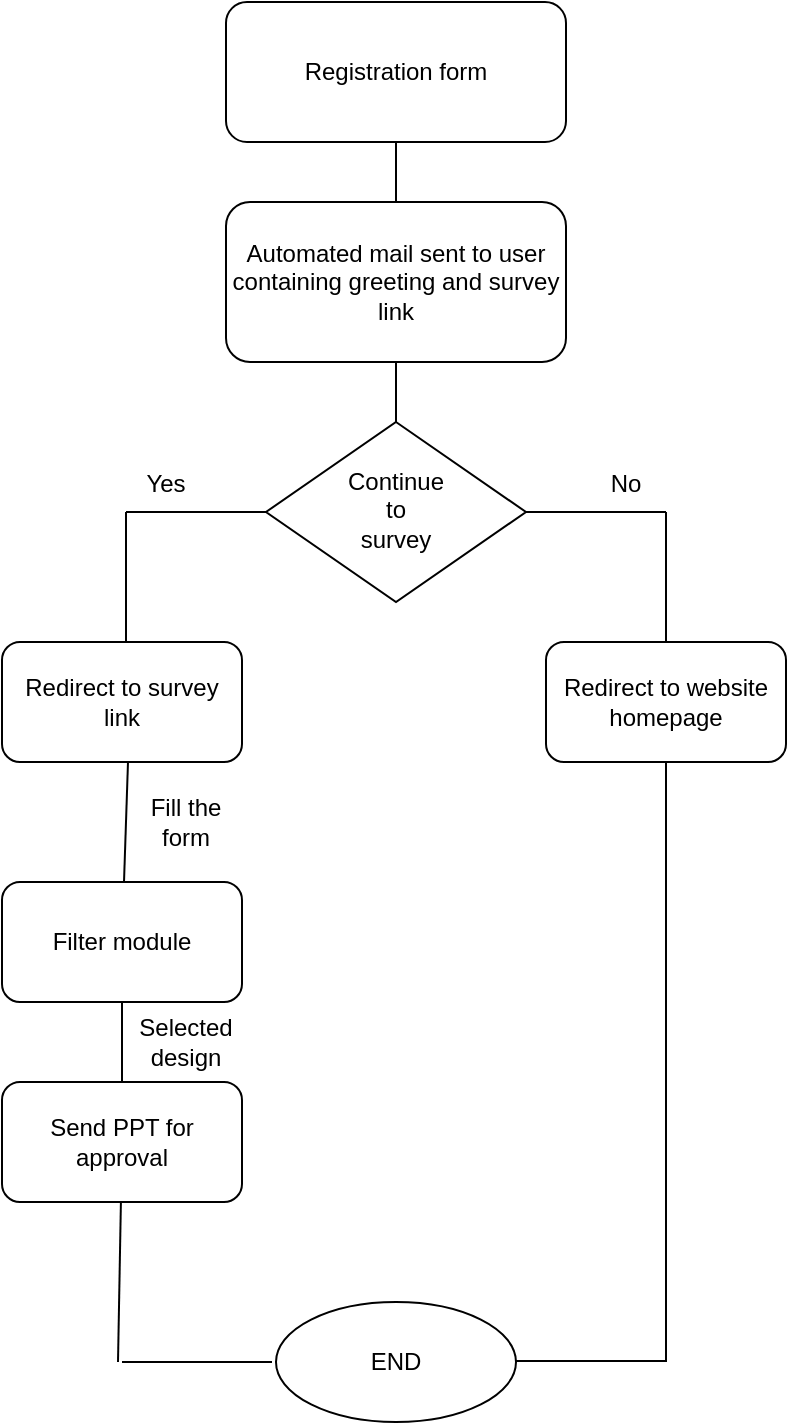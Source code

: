<mxfile version="10.8.9" type="device"><diagram id="7vIgmghTpjk0umqZ5VDl" name="Page-1"><mxGraphModel dx="1838" dy="581" grid="1" gridSize="10" guides="1" tooltips="1" connect="1" arrows="1" fold="1" page="1" pageScale="1" pageWidth="850" pageHeight="1100" math="0" shadow="0"><root><mxCell id="0"/><mxCell id="1" parent="0"/><mxCell id="ZXHwWq6dlOikaNr6sRRm-1" value="Registration form" style="rounded=1;whiteSpace=wrap;html=1;" vertex="1" parent="1"><mxGeometry x="-490" y="30" width="170" height="70" as="geometry"/></mxCell><mxCell id="ZXHwWq6dlOikaNr6sRRm-2" value="" style="rhombus;whiteSpace=wrap;html=1;" vertex="1" parent="1"><mxGeometry x="-470" y="240" width="130" height="90" as="geometry"/></mxCell><mxCell id="ZXHwWq6dlOikaNr6sRRm-3" value="Automated mail sent to user containing greeting and survey link" style="rounded=1;whiteSpace=wrap;html=1;spacingRight=2;spacingLeft=2;" vertex="1" parent="1"><mxGeometry x="-490" y="130" width="170" height="80" as="geometry"/></mxCell><mxCell id="ZXHwWq6dlOikaNr6sRRm-4" value="" style="endArrow=none;html=1;exitX=0.5;exitY=0;exitDx=0;exitDy=0;" edge="1" parent="1" source="ZXHwWq6dlOikaNr6sRRm-3"><mxGeometry width="50" height="50" relative="1" as="geometry"><mxPoint x="-460" y="150" as="sourcePoint"/><mxPoint x="-405" y="100" as="targetPoint"/></mxGeometry></mxCell><mxCell id="ZXHwWq6dlOikaNr6sRRm-5" value="Continue to survey" style="text;html=1;strokeColor=none;fillColor=none;align=center;verticalAlign=middle;whiteSpace=wrap;rounded=0;" vertex="1" parent="1"><mxGeometry x="-430" y="274" width="50" height="20" as="geometry"/></mxCell><mxCell id="ZXHwWq6dlOikaNr6sRRm-6" value="" style="endArrow=none;html=1;exitX=0.5;exitY=0;exitDx=0;exitDy=0;entryX=0.5;entryY=1;entryDx=0;entryDy=0;" edge="1" parent="1" source="ZXHwWq6dlOikaNr6sRRm-2" target="ZXHwWq6dlOikaNr6sRRm-3"><mxGeometry width="50" height="50" relative="1" as="geometry"><mxPoint x="-450" y="280" as="sourcePoint"/><mxPoint x="-405" y="230" as="targetPoint"/></mxGeometry></mxCell><mxCell id="ZXHwWq6dlOikaNr6sRRm-8" value="Redirect to website homepage" style="rounded=1;whiteSpace=wrap;html=1;" vertex="1" parent="1"><mxGeometry x="-330" y="350" width="120" height="60" as="geometry"/></mxCell><mxCell id="ZXHwWq6dlOikaNr6sRRm-9" value="" style="endArrow=none;html=1;" edge="1" parent="1"><mxGeometry width="50" height="50" relative="1" as="geometry"><mxPoint x="-340" y="285" as="sourcePoint"/><mxPoint x="-270" y="285" as="targetPoint"/></mxGeometry></mxCell><mxCell id="ZXHwWq6dlOikaNr6sRRm-12" value="" style="endArrow=none;html=1;entryX=0.5;entryY=0;entryDx=0;entryDy=0;" edge="1" parent="1" target="ZXHwWq6dlOikaNr6sRRm-8"><mxGeometry width="50" height="50" relative="1" as="geometry"><mxPoint x="-270" y="285" as="sourcePoint"/><mxPoint x="-220" y="235" as="targetPoint"/></mxGeometry></mxCell><mxCell id="ZXHwWq6dlOikaNr6sRRm-13" value="No&lt;br&gt;" style="text;html=1;strokeColor=none;fillColor=none;align=center;verticalAlign=middle;whiteSpace=wrap;rounded=0;" vertex="1" parent="1"><mxGeometry x="-310" y="261" width="40" height="20" as="geometry"/></mxCell><mxCell id="ZXHwWq6dlOikaNr6sRRm-14" value="Redirect to survey link" style="rounded=1;whiteSpace=wrap;html=1;" vertex="1" parent="1"><mxGeometry x="-602" y="350" width="120" height="60" as="geometry"/></mxCell><mxCell id="ZXHwWq6dlOikaNr6sRRm-16" value="" style="endArrow=none;html=1;entryX=0;entryY=0.5;entryDx=0;entryDy=0;startSize=6;endSize=7;" edge="1" parent="1" target="ZXHwWq6dlOikaNr6sRRm-2"><mxGeometry width="50" height="50" relative="1" as="geometry"><mxPoint x="-540" y="285" as="sourcePoint"/><mxPoint x="-470" y="234" as="targetPoint"/></mxGeometry></mxCell><mxCell id="ZXHwWq6dlOikaNr6sRRm-20" value="" style="endArrow=none;html=1;" edge="1" parent="1"><mxGeometry width="50" height="50" relative="1" as="geometry"><mxPoint x="-540" y="285" as="sourcePoint"/><mxPoint x="-540" y="350" as="targetPoint"/></mxGeometry></mxCell><mxCell id="ZXHwWq6dlOikaNr6sRRm-22" value="Yes" style="text;html=1;strokeColor=none;fillColor=none;align=center;verticalAlign=middle;whiteSpace=wrap;rounded=0;" vertex="1" parent="1"><mxGeometry x="-540" y="261" width="40" height="20" as="geometry"/></mxCell><mxCell id="ZXHwWq6dlOikaNr6sRRm-24" value="Filter module" style="rounded=1;whiteSpace=wrap;html=1;" vertex="1" parent="1"><mxGeometry x="-602" y="470" width="120" height="60" as="geometry"/></mxCell><mxCell id="ZXHwWq6dlOikaNr6sRRm-28" value="" style="endArrow=none;html=1;" edge="1" parent="1" source="ZXHwWq6dlOikaNr6sRRm-24"><mxGeometry width="50" height="50" relative="1" as="geometry"><mxPoint x="-540" y="430" as="sourcePoint"/><mxPoint x="-539" y="410" as="targetPoint"/></mxGeometry></mxCell><mxCell id="ZXHwWq6dlOikaNr6sRRm-30" value="Fill the form" style="text;html=1;strokeColor=none;fillColor=none;align=center;verticalAlign=middle;whiteSpace=wrap;rounded=0;" vertex="1" parent="1"><mxGeometry x="-530" y="430" width="40" height="20" as="geometry"/></mxCell><mxCell id="ZXHwWq6dlOikaNr6sRRm-31" value="Send PPT for approval" style="rounded=1;whiteSpace=wrap;html=1;" vertex="1" parent="1"><mxGeometry x="-602" y="570" width="120" height="60" as="geometry"/></mxCell><mxCell id="ZXHwWq6dlOikaNr6sRRm-32" value="END" style="ellipse;whiteSpace=wrap;html=1;" vertex="1" parent="1"><mxGeometry x="-465" y="680" width="120" height="60" as="geometry"/></mxCell><mxCell id="ZXHwWq6dlOikaNr6sRRm-34" value="" style="endArrow=none;html=1;strokeWidth=1;" edge="1" parent="1" source="ZXHwWq6dlOikaNr6sRRm-31" target="ZXHwWq6dlOikaNr6sRRm-24"><mxGeometry width="50" height="50" relative="1" as="geometry"><mxPoint x="-600" y="800" as="sourcePoint"/><mxPoint x="-550" y="750" as="targetPoint"/></mxGeometry></mxCell><mxCell id="ZXHwWq6dlOikaNr6sRRm-35" value="" style="endArrow=none;html=1;strokeWidth=1;" edge="1" parent="1" target="ZXHwWq6dlOikaNr6sRRm-31"><mxGeometry width="50" height="50" relative="1" as="geometry"><mxPoint x="-544" y="710" as="sourcePoint"/><mxPoint x="-550" y="750" as="targetPoint"/></mxGeometry></mxCell><mxCell id="ZXHwWq6dlOikaNr6sRRm-36" value="" style="endArrow=none;html=1;strokeWidth=1;" edge="1" parent="1"><mxGeometry width="50" height="50" relative="1" as="geometry"><mxPoint x="-542" y="710" as="sourcePoint"/><mxPoint x="-467" y="710" as="targetPoint"/></mxGeometry></mxCell><mxCell id="ZXHwWq6dlOikaNr6sRRm-37" value="" style="endArrow=none;html=1;strokeWidth=1;" edge="1" parent="1" target="ZXHwWq6dlOikaNr6sRRm-8"><mxGeometry width="50" height="50" relative="1" as="geometry"><mxPoint x="-270" y="710" as="sourcePoint"/><mxPoint x="-270.045" y="450" as="targetPoint"/></mxGeometry></mxCell><mxCell id="ZXHwWq6dlOikaNr6sRRm-38" value="" style="endArrow=none;html=1;strokeWidth=1;" edge="1" parent="1"><mxGeometry width="50" height="50" relative="1" as="geometry"><mxPoint x="-345.5" y="709.5" as="sourcePoint"/><mxPoint x="-270.5" y="709.5" as="targetPoint"/></mxGeometry></mxCell><mxCell id="ZXHwWq6dlOikaNr6sRRm-39" value="Selected design" style="text;html=1;strokeColor=none;fillColor=none;align=center;verticalAlign=middle;whiteSpace=wrap;rounded=0;" vertex="1" parent="1"><mxGeometry x="-530" y="540" width="40" height="20" as="geometry"/></mxCell></root></mxGraphModel></diagram></mxfile>